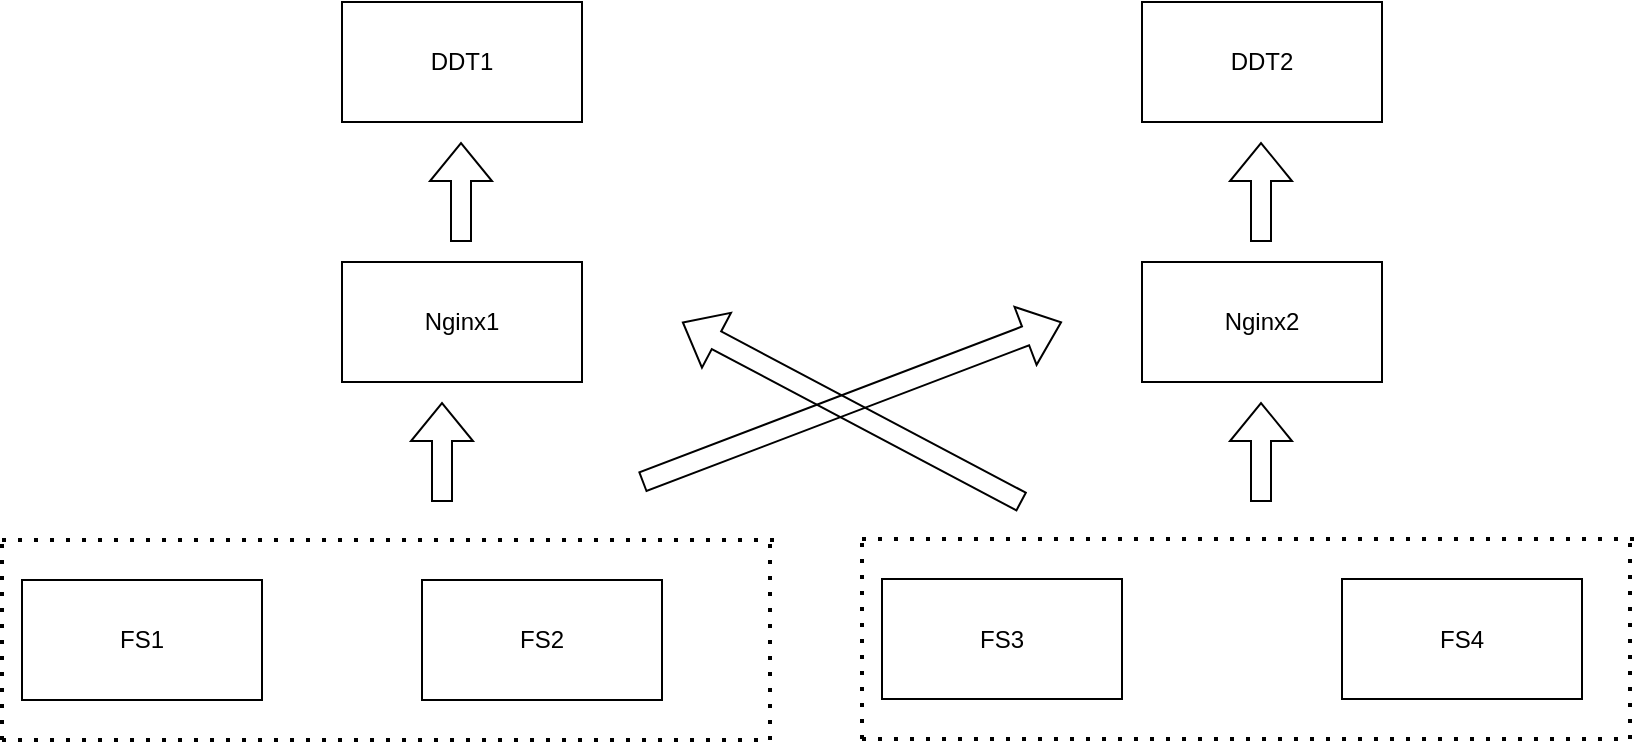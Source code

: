 <mxfile version="24.7.8">
  <diagram name="Page-1" id="uV0MO2vdJGIu-qZ7M7qc">
    <mxGraphModel dx="1050" dy="522" grid="1" gridSize="10" guides="1" tooltips="1" connect="1" arrows="1" fold="1" page="1" pageScale="1" pageWidth="850" pageHeight="1100" math="0" shadow="0">
      <root>
        <mxCell id="0" />
        <mxCell id="1" parent="0" />
        <mxCell id="waTlz56oQQh-r8g_81Fq-1" value="&lt;font style=&quot;vertical-align: inherit;&quot;&gt;&lt;font style=&quot;vertical-align: inherit;&quot;&gt;FS1&lt;/font&gt;&lt;/font&gt;" style="rounded=0;whiteSpace=wrap;html=1;" vertex="1" parent="1">
          <mxGeometry x="20" y="399" width="120" height="60" as="geometry" />
        </mxCell>
        <mxCell id="waTlz56oQQh-r8g_81Fq-3" value="&lt;font style=&quot;vertical-align: inherit;&quot;&gt;&lt;font style=&quot;vertical-align: inherit;&quot;&gt;FS2&lt;/font&gt;&lt;/font&gt;" style="rounded=0;whiteSpace=wrap;html=1;" vertex="1" parent="1">
          <mxGeometry x="220" y="399" width="120" height="60" as="geometry" />
        </mxCell>
        <mxCell id="waTlz56oQQh-r8g_81Fq-6" value="&lt;font style=&quot;vertical-align: inherit;&quot;&gt;&lt;font style=&quot;vertical-align: inherit;&quot;&gt;&lt;font style=&quot;vertical-align: inherit;&quot;&gt;&lt;font style=&quot;vertical-align: inherit;&quot;&gt;Nginx1&lt;/font&gt;&lt;/font&gt;&lt;/font&gt;&lt;/font&gt;" style="rounded=0;whiteSpace=wrap;html=1;" vertex="1" parent="1">
          <mxGeometry x="180" y="240" width="120" height="60" as="geometry" />
        </mxCell>
        <mxCell id="waTlz56oQQh-r8g_81Fq-7" value="&lt;font style=&quot;vertical-align: inherit;&quot;&gt;&lt;font style=&quot;vertical-align: inherit;&quot;&gt;Nginx2&lt;/font&gt;&lt;/font&gt;" style="rounded=0;whiteSpace=wrap;html=1;" vertex="1" parent="1">
          <mxGeometry x="580" y="240" width="120" height="60" as="geometry" />
        </mxCell>
        <mxCell id="waTlz56oQQh-r8g_81Fq-8" value="DDT1" style="rounded=0;whiteSpace=wrap;html=1;" vertex="1" parent="1">
          <mxGeometry x="180" y="110" width="120" height="60" as="geometry" />
        </mxCell>
        <mxCell id="waTlz56oQQh-r8g_81Fq-9" value="DDT2" style="rounded=0;whiteSpace=wrap;html=1;" vertex="1" parent="1">
          <mxGeometry x="580" y="110" width="120" height="60" as="geometry" />
        </mxCell>
        <mxCell id="waTlz56oQQh-r8g_81Fq-11" value="" style="shape=flexArrow;endArrow=classic;html=1;rounded=0;" edge="1" parent="1">
          <mxGeometry width="50" height="50" relative="1" as="geometry">
            <mxPoint x="239.5" y="230" as="sourcePoint" />
            <mxPoint x="239.5" y="180" as="targetPoint" />
          </mxGeometry>
        </mxCell>
        <mxCell id="waTlz56oQQh-r8g_81Fq-13" value="" style="shape=flexArrow;endArrow=classic;html=1;rounded=0;" edge="1" parent="1">
          <mxGeometry width="50" height="50" relative="1" as="geometry">
            <mxPoint x="639.5" y="230" as="sourcePoint" />
            <mxPoint x="639.5" y="180" as="targetPoint" />
          </mxGeometry>
        </mxCell>
        <mxCell id="waTlz56oQQh-r8g_81Fq-19" value="" style="shape=flexArrow;endArrow=classic;html=1;rounded=0;" edge="1" parent="1">
          <mxGeometry width="50" height="50" relative="1" as="geometry">
            <mxPoint x="330" y="350" as="sourcePoint" />
            <mxPoint x="540" y="270" as="targetPoint" />
          </mxGeometry>
        </mxCell>
        <mxCell id="waTlz56oQQh-r8g_81Fq-22" value="" style="endArrow=none;dashed=1;html=1;dashPattern=1 3;strokeWidth=2;rounded=0;" edge="1" parent="1">
          <mxGeometry width="50" height="50" relative="1" as="geometry">
            <mxPoint x="10" y="379" as="sourcePoint" />
            <mxPoint x="400" y="379" as="targetPoint" />
          </mxGeometry>
        </mxCell>
        <mxCell id="waTlz56oQQh-r8g_81Fq-23" value="" style="shape=flexArrow;endArrow=classic;html=1;rounded=0;" edge="1" parent="1">
          <mxGeometry width="50" height="50" relative="1" as="geometry">
            <mxPoint x="230" y="360" as="sourcePoint" />
            <mxPoint x="230" y="310" as="targetPoint" />
          </mxGeometry>
        </mxCell>
        <mxCell id="waTlz56oQQh-r8g_81Fq-25" value="" style="endArrow=none;dashed=1;html=1;dashPattern=1 3;strokeWidth=2;rounded=0;" edge="1" parent="1">
          <mxGeometry width="50" height="50" relative="1" as="geometry">
            <mxPoint x="10" y="479" as="sourcePoint" />
            <mxPoint x="10" y="379" as="targetPoint" />
          </mxGeometry>
        </mxCell>
        <mxCell id="waTlz56oQQh-r8g_81Fq-27" value="" style="endArrow=none;dashed=1;html=1;dashPattern=1 3;strokeWidth=2;rounded=0;" edge="1" parent="1">
          <mxGeometry width="50" height="50" relative="1" as="geometry">
            <mxPoint x="394" y="479" as="sourcePoint" />
            <mxPoint x="394" y="379" as="targetPoint" />
          </mxGeometry>
        </mxCell>
        <mxCell id="waTlz56oQQh-r8g_81Fq-28" value="" style="endArrow=none;dashed=1;html=1;dashPattern=1 3;strokeWidth=2;rounded=0;" edge="1" parent="1">
          <mxGeometry width="50" height="50" relative="1" as="geometry">
            <mxPoint x="10" y="479" as="sourcePoint" />
            <mxPoint x="390" y="479" as="targetPoint" />
          </mxGeometry>
        </mxCell>
        <mxCell id="waTlz56oQQh-r8g_81Fq-29" value="&lt;font style=&quot;vertical-align: inherit;&quot;&gt;&lt;font style=&quot;vertical-align: inherit;&quot;&gt;FS3&lt;/font&gt;&lt;/font&gt;" style="rounded=0;whiteSpace=wrap;html=1;" vertex="1" parent="1">
          <mxGeometry x="450" y="398.5" width="120" height="60" as="geometry" />
        </mxCell>
        <mxCell id="waTlz56oQQh-r8g_81Fq-30" value="&lt;font style=&quot;vertical-align: inherit;&quot;&gt;&lt;font style=&quot;vertical-align: inherit;&quot;&gt;FS4&lt;/font&gt;&lt;/font&gt;" style="rounded=0;whiteSpace=wrap;html=1;" vertex="1" parent="1">
          <mxGeometry x="680" y="398.5" width="120" height="60" as="geometry" />
        </mxCell>
        <mxCell id="waTlz56oQQh-r8g_81Fq-31" value="" style="endArrow=none;dashed=1;html=1;dashPattern=1 3;strokeWidth=2;rounded=0;" edge="1" parent="1">
          <mxGeometry width="50" height="50" relative="1" as="geometry">
            <mxPoint x="440" y="378.5" as="sourcePoint" />
            <mxPoint x="830" y="378.5" as="targetPoint" />
          </mxGeometry>
        </mxCell>
        <mxCell id="waTlz56oQQh-r8g_81Fq-32" value="" style="endArrow=none;dashed=1;html=1;dashPattern=1 3;strokeWidth=2;rounded=0;" edge="1" parent="1">
          <mxGeometry width="50" height="50" relative="1" as="geometry">
            <mxPoint x="440" y="478.5" as="sourcePoint" />
            <mxPoint x="440" y="378.5" as="targetPoint" />
          </mxGeometry>
        </mxCell>
        <mxCell id="waTlz56oQQh-r8g_81Fq-33" value="" style="endArrow=none;dashed=1;html=1;dashPattern=1 3;strokeWidth=2;rounded=0;" edge="1" parent="1">
          <mxGeometry width="50" height="50" relative="1" as="geometry">
            <mxPoint x="824" y="478.5" as="sourcePoint" />
            <mxPoint x="824" y="378.5" as="targetPoint" />
          </mxGeometry>
        </mxCell>
        <mxCell id="waTlz56oQQh-r8g_81Fq-34" value="" style="endArrow=none;dashed=1;html=1;dashPattern=1 3;strokeWidth=2;rounded=0;" edge="1" parent="1">
          <mxGeometry width="50" height="50" relative="1" as="geometry">
            <mxPoint x="440" y="478.5" as="sourcePoint" />
            <mxPoint x="820" y="478.5" as="targetPoint" />
          </mxGeometry>
        </mxCell>
        <mxCell id="waTlz56oQQh-r8g_81Fq-35" value="" style="shape=flexArrow;endArrow=classic;html=1;rounded=0;" edge="1" parent="1">
          <mxGeometry width="50" height="50" relative="1" as="geometry">
            <mxPoint x="520" y="360" as="sourcePoint" />
            <mxPoint x="350" y="270" as="targetPoint" />
          </mxGeometry>
        </mxCell>
        <mxCell id="waTlz56oQQh-r8g_81Fq-36" value="" style="shape=flexArrow;endArrow=classic;html=1;rounded=0;" edge="1" parent="1">
          <mxGeometry width="50" height="50" relative="1" as="geometry">
            <mxPoint x="639.5" y="360" as="sourcePoint" />
            <mxPoint x="639.5" y="310" as="targetPoint" />
          </mxGeometry>
        </mxCell>
      </root>
    </mxGraphModel>
  </diagram>
</mxfile>
